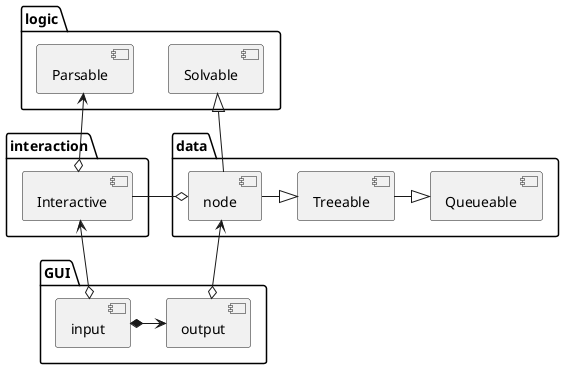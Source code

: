 @startuml


package GUI {

    component output
    component input
}

package logic {
    component Parsable
    component Solvable
}

package data {
    component Queueable
    component Treeable
    component node
}

package interaction{
component Interactive
}

[input]     o-up->    [Interactive]

[Interactive] o-up->     [Parsable]
[Interactive] -right-o   [node]
[Solvable]  <|-down-    [node]

[output]    <-right-*       [input]
[output]    o-up->    [node]

[Queueable] <|-left- [Treeable]

[node]  -right-|>    [Treeable]

@enduml